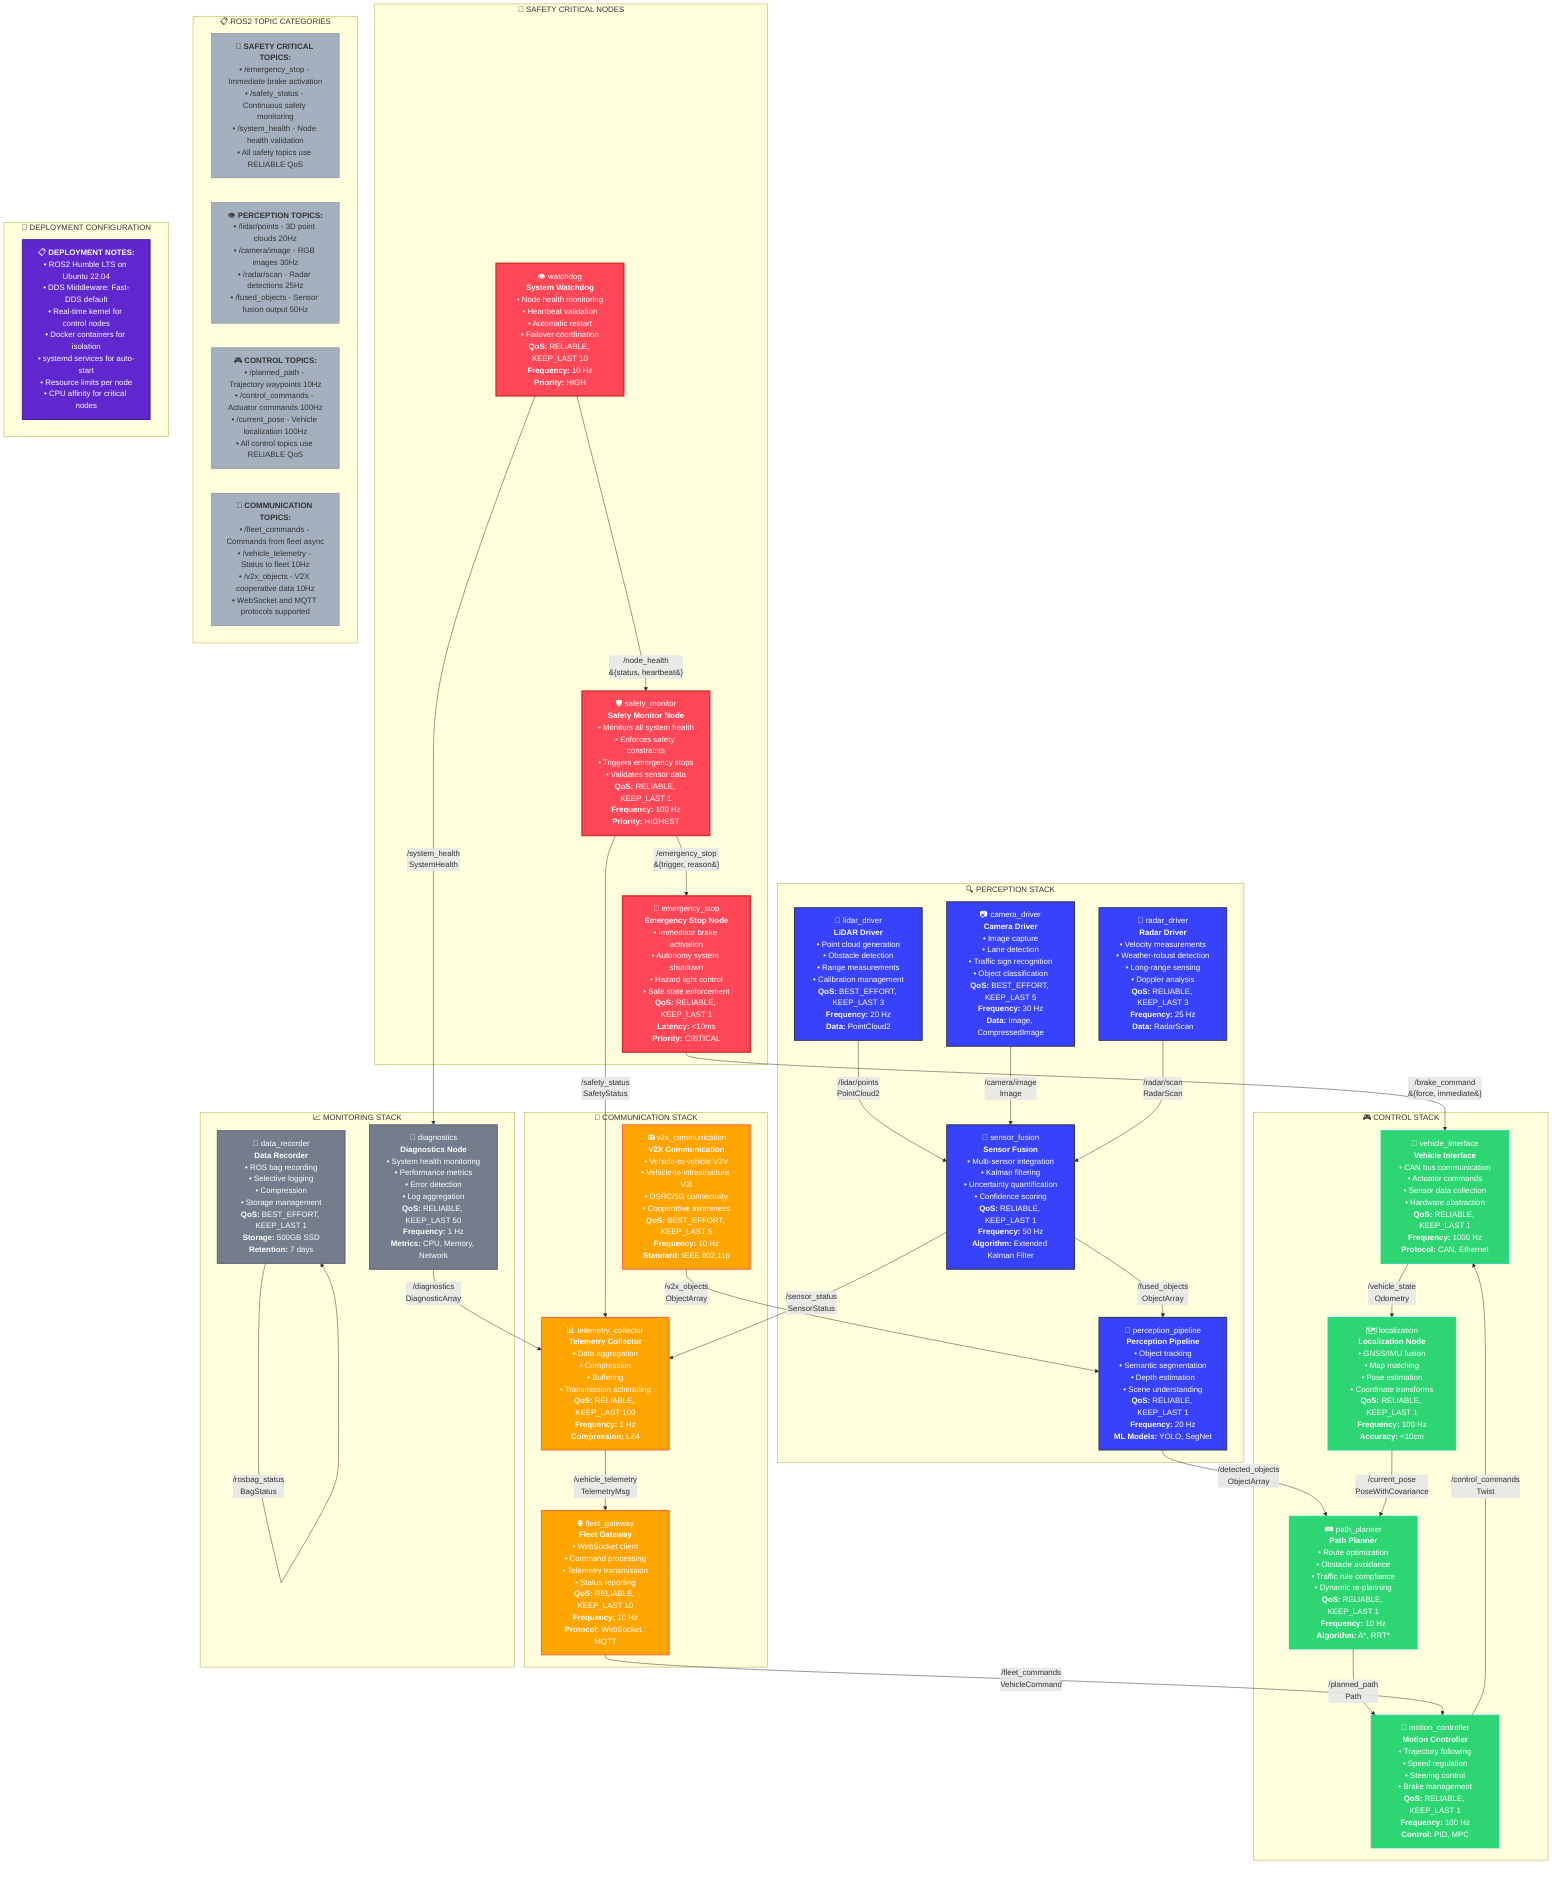 %%{init: {'flowchart': {'htmlLabels': true}} }%%
graph TB
    %% AtlasMesh Fleet OS - Edge stack ROS2 nodes and topic flows
    %% Version 1.0 | Generated from: ROS2 launch files + ros2 graph | Edge Stack
    %% ROS2 NODE GRAPH: Vehicle Agent edge stack architecture
    %% INTEGRATION CONTRACT: ROS2 Humble with DDS middleware
    %% SAFETY: Safety-critical nodes with redundancy and monitoring
    %% PERFORMANCE: Real-time constraints with QoS policies

    %% Safety Critical Nodes
    subgraph SAFETY["🚨 SAFETY CRITICAL NODES"]
        SAFETY_MONITOR[🛡️ safety_monitor<br/><b>Safety Monitor Node</b><br/>&bull; Monitors all system health<br/>&bull; Enforces safety constraints<br/>&bull; Triggers emergency stops<br/>&bull; Validates sensor data<br/><b>QoS:</b> RELIABLE, KEEP_LAST 1<br/><b>Frequency:</b> 100 Hz<br/><b>Priority:</b> HIGHEST]
        EMERGENCY_STOP[🛑 emergency_stop<br/><b>Emergency Stop Node</b><br/>&bull; Immediate brake activation<br/>&bull; Autonomy system shutdown<br/>&bull; Hazard light control<br/>&bull; Safe state enforcement<br/><b>QoS:</b> RELIABLE, KEEP_LAST 1<br/><b>Latency:</b> &lt;10ms<br/><b>Priority:</b> CRITICAL]
        WATCHDOG[👁️ watchdog<br/><b>System Watchdog</b><br/>&bull; Node health monitoring<br/>&bull; Heartbeat validation<br/>&bull; Automatic restart<br/>&bull; Failover coordination<br/><b>QoS:</b> RELIABLE, KEEP_LAST 10<br/><b>Frequency:</b> 10 Hz<br/><b>Priority:</b> HIGH]
    end

    %% Perception Stack
    subgraph PERCEPTION["🔍 PERCEPTION STACK"]
        LIDAR[📡 lidar_driver<br/><b>LiDAR Driver</b><br/>&bull; Point cloud generation<br/>&bull; Obstacle detection<br/>&bull; Range measurements<br/>&bull; Calibration management<br/><b>QoS:</b> BEST_EFFORT, KEEP_LAST 3<br/><b>Frequency:</b> 20 Hz<br/><b>Data:</b> PointCloud2]
        CAMERA[📷 camera_driver<br/><b>Camera Driver</b><br/>&bull; Image capture<br/>&bull; Lane detection<br/>&bull; Traffic sign recognition<br/>&bull; Object classification<br/><b>QoS:</b> BEST_EFFORT, KEEP_LAST 5<br/><b>Frequency:</b> 30 Hz<br/><b>Data:</b> Image, CompressedImage]
        RADAR[📶 radar_driver<br/><b>Radar Driver</b><br/>&bull; Velocity measurements<br/>&bull; Weather-robust detection<br/>&bull; Long-range sensing<br/>&bull; Doppler analysis<br/><b>QoS:</b> RELIABLE, KEEP_LAST 3<br/><b>Frequency:</b> 25 Hz<br/><b>Data:</b> RadarScan]
        SENSOR_FUSION[🔄 sensor_fusion<br/><b>Sensor Fusion</b><br/>&bull; Multi-sensor integration<br/>&bull; Kalman filtering<br/>&bull; Uncertainty quantification<br/>&bull; Confidence scoring<br/><b>QoS:</b> RELIABLE, KEEP_LAST 1<br/><b>Frequency:</b> 50 Hz<br/><b>Algorithm:</b> Extended Kalman Filter]
        PERCEPTION_PIPELINE[🧠 perception_pipeline<br/><b>Perception Pipeline</b><br/>&bull; Object tracking<br/>&bull; Semantic segmentation<br/>&bull; Depth estimation<br/>&bull; Scene understanding<br/><b>QoS:</b> RELIABLE, KEEP_LAST 1<br/><b>Frequency:</b> 20 Hz<br/><b>ML Models:</b> YOLO, SegNet]
    end

    %% Control Stack
    subgraph CONTROL["🎮 CONTROL STACK"]
        LOCALIZATION[🗺️ localization<br/><b>Localization Node</b><br/>&bull; GNSS/IMU fusion<br/>&bull; Map matching<br/>&bull; Pose estimation<br/>&bull; Coordinate transforms<br/><b>QoS:</b> RELIABLE, KEEP_LAST 1<br/><b>Frequency:</b> 100 Hz<br/><b>Accuracy:</b> &lt;10cm]
        PATH_PLANNER[🛤️ path_planner<br/><b>Path Planner</b><br/>&bull; Route optimization<br/>&bull; Obstacle avoidance<br/>&bull; Traffic rule compliance<br/>&bull; Dynamic re-planning<br/><b>QoS:</b> RELIABLE, KEEP_LAST 1<br/><b>Frequency:</b> 10 Hz<br/><b>Algorithm:</b> A*, RRT*]
        MOTION_CONTROLLER[🎯 motion_controller<br/><b>Motion Controller</b><br/>&bull; Trajectory following<br/>&bull; Speed regulation<br/>&bull; Steering control<br/>&bull; Brake management<br/><b>QoS:</b> RELIABLE, KEEP_LAST 1<br/><b>Frequency:</b> 100 Hz<br/><b>Control:</b> PID, MPC]
        VEHICLE_INTERFACE[🔌 vehicle_interface<br/><b>Vehicle Interface</b><br/>&bull; CAN bus communication<br/>&bull; Actuator commands<br/>&bull; Sensor data collection<br/>&bull; Hardware abstraction<br/><b>QoS:</b> RELIABLE, KEEP_LAST 1<br/><b>Frequency:</b> 1000 Hz<br/><b>Protocol:</b> CAN, Ethernet]
    end

    %% Communication Stack
    subgraph COMMUNICATION["📡 COMMUNICATION STACK"]
        FLEET_GATEWAY[🌐 fleet_gateway<br/><b>Fleet Gateway</b><br/>&bull; WebSocket client<br/>&bull; Command processing<br/>&bull; Telemetry transmission<br/>&bull; Status reporting<br/><b>QoS:</b> RELIABLE, KEEP_LAST 10<br/><b>Frequency:</b> 10 Hz<br/><b>Protocol:</b> WebSocket, MQTT]
        V2X_COMM[📻 v2x_communication<br/><b>V2X Communication</b><br/>&bull; Vehicle-to-vehicle V2V<br/>&bull; Vehicle-to-infrastructure V2I<br/>&bull; DSRC/5G connectivity<br/>&bull; Cooperative awareness<br/><b>QoS:</b> BEST_EFFORT, KEEP_LAST 5<br/><b>Frequency:</b> 10 Hz<br/><b>Standard:</b> IEEE 802.11p]
        TELEMETRY_COLLECTOR[📊 telemetry_collector<br/><b>Telemetry Collector</b><br/>&bull; Data aggregation<br/>&bull; Compression<br/>&bull; Buffering<br/>&bull; Transmission scheduling<br/><b>QoS:</b> RELIABLE, KEEP_LAST 100<br/><b>Frequency:</b> 1 Hz<br/><b>Compression:</b> LZ4]
    end

    %% Monitoring Stack
    subgraph MONITORING["📈 MONITORING STACK"]
        DIAGNOSTICS[🔧 diagnostics<br/><b>Diagnostics Node</b><br/>&bull; System health monitoring<br/>&bull; Performance metrics<br/>&bull; Error detection<br/>&bull; Log aggregation<br/><b>QoS:</b> RELIABLE, KEEP_LAST 50<br/><b>Frequency:</b> 1 Hz<br/><b>Metrics:</b> CPU, Memory, Network]
        DATA_RECORDER[💾 data_recorder<br/><b>Data Recorder</b><br/>&bull; ROS bag recording<br/>&bull; Selective logging<br/>&bull; Compression<br/>&bull; Storage management<br/><b>QoS:</b> BEST_EFFORT, KEEP_LAST 1<br/><b>Storage:</b> 500GB SSD<br/><b>Retention:</b> 7 days]
    end

    %% ROS2 Topic Flows (Safety Critical)
    SAFETY_MONITOR -->|/emergency_stop<br/>&#123;trigger, reason&#125;| EMERGENCY_STOP
    WATCHDOG -->|/node_health<br/>&#123;status, heartbeat&#125;| SAFETY_MONITOR
    EMERGENCY_STOP -->|/brake_command<br/>&#123;force, immediate&#125;| VEHICLE_INTERFACE

    %% Perception Topic Flows
    LIDAR -->|/lidar/points<br/>PointCloud2| SENSOR_FUSION
    CAMERA -->|/camera/image<br/>Image| SENSOR_FUSION
    RADAR -->|/radar/scan<br/>RadarScan| SENSOR_FUSION
    SENSOR_FUSION -->|/fused_objects<br/>ObjectArray| PERCEPTION_PIPELINE
    PERCEPTION_PIPELINE -->|/detected_objects<br/>ObjectArray| PATH_PLANNER

    %% Control Topic Flows
    LOCALIZATION -->|/current_pose<br/>PoseWithCovariance| PATH_PLANNER
    PATH_PLANNER -->|/planned_path<br/>Path| MOTION_CONTROLLER
    MOTION_CONTROLLER -->|/control_commands<br/>Twist| VEHICLE_INTERFACE
    VEHICLE_INTERFACE -->|/vehicle_state<br/>Odometry| LOCALIZATION

    %% Communication Topic Flows
    FLEET_GATEWAY -->|/fleet_commands<br/>VehicleCommand| MOTION_CONTROLLER
    TELEMETRY_COLLECTOR -->|/vehicle_telemetry<br/>TelemetryMsg| FLEET_GATEWAY
    V2X_COMM -->|/v2x_objects<br/>ObjectArray| PERCEPTION_PIPELINE

    %% Monitoring Topic Flows
    DIAGNOSTICS -->|/diagnostics<br/>DiagnosticArray| TELEMETRY_COLLECTOR
    DATA_RECORDER -->|/rosbag_status<br/>BagStatus| DATA_RECORDER

    %% Cross-cutting Topic Flows
    SAFETY_MONITOR -->|/safety_status<br/>SafetyStatus| TELEMETRY_COLLECTOR
    WATCHDOG -->|/system_health<br/>SystemHealth| DIAGNOSTICS
    SENSOR_FUSION -->|/sensor_status<br/>SensorStatus| TELEMETRY_COLLECTOR

    %% Topic Annotations
    subgraph TOPICS["📋 ROS2 TOPIC CATEGORIES"]
        SAFETY_TOPICS[🚨 <b>SAFETY CRITICAL TOPICS:</b><br/>&bull; /emergency_stop - Immediate brake activation<br/>&bull; /safety_status - Continuous safety monitoring<br/>&bull; /system_health - Node health validation<br/>&bull; All safety topics use RELIABLE QoS]
        PERCEPTION_TOPICS[👁️ <b>PERCEPTION TOPICS:</b><br/>&bull; /lidar/points - 3D point clouds 20Hz<br/>&bull; /camera/image - RGB images 30Hz<br/>&bull; /radar/scan - Radar detections 25Hz<br/>&bull; /fused_objects - Sensor fusion output 50Hz]
        CONTROL_TOPICS[🎮 <b>CONTROL TOPICS:</b><br/>&bull; /planned_path - Trajectory waypoints 10Hz<br/>&bull; /control_commands - Actuator commands 100Hz<br/>&bull; /current_pose - Vehicle localization 100Hz<br/>&bull; All control topics use RELIABLE QoS]
        COMM_TOPICS[📡 <b>COMMUNICATION TOPICS:</b><br/>&bull; /fleet_commands - Commands from fleet async<br/>&bull; /vehicle_telemetry - Status to fleet 10Hz<br/>&bull; /v2x_objects - V2X cooperative data 10Hz<br/>&bull; WebSocket and MQTT protocols supported]
    end

    %% Deployment Configuration
    subgraph DEPLOYMENT["🚀 DEPLOYMENT CONFIGURATION"]
        CONFIG[📋 <b>DEPLOYMENT NOTES:</b><br/>&bull; ROS2 Humble LTS on Ubuntu 22.04<br/>&bull; DDS Middleware: Fast-DDS default<br/>&bull; Real-time kernel for control nodes<br/>&bull; Docker containers for isolation<br/>&bull; systemd services for auto-start<br/>&bull; Resource limits per node<br/>&bull; CPU affinity for critical nodes]
    end

    %% Styling
    classDef safetyCritical fill:#ff4757,stroke:#d63031,stroke-width:3px,color:#fff
    classDef perception fill:#3742fa,stroke:#2f3542,stroke-width:2px,color:#fff
    classDef control fill:#2ed573,stroke:#1dd1a1,stroke-width:2px,color:#fff
    classDef communication fill:#ffa502,stroke:#ff6348,stroke-width:2px,color:#fff
    classDef monitoring fill:#747d8c,stroke:#57606f,stroke-width:2px,color:#fff
    classDef topics fill:#a4b0be,stroke:#747d8c,stroke-width:1px
    classDef deployment fill:#5f27cd,stroke:#341f97,stroke-width:2px,color:#fff

    class SAFETY_MONITOR,EMERGENCY_STOP,WATCHDOG safetyCritical
    class LIDAR,CAMERA,RADAR,SENSOR_FUSION,PERCEPTION_PIPELINE perception
    class LOCALIZATION,PATH_PLANNER,MOTION_CONTROLLER,VEHICLE_INTERFACE control
    class FLEET_GATEWAY,V2X_COMM,TELEMETRY_COLLECTOR communication
    class DIAGNOSTICS,DATA_RECORDER monitoring
    class SAFETY_TOPICS,PERCEPTION_TOPICS,CONTROL_TOPICS,COMM_TOPICS topics
    class CONFIG deployment